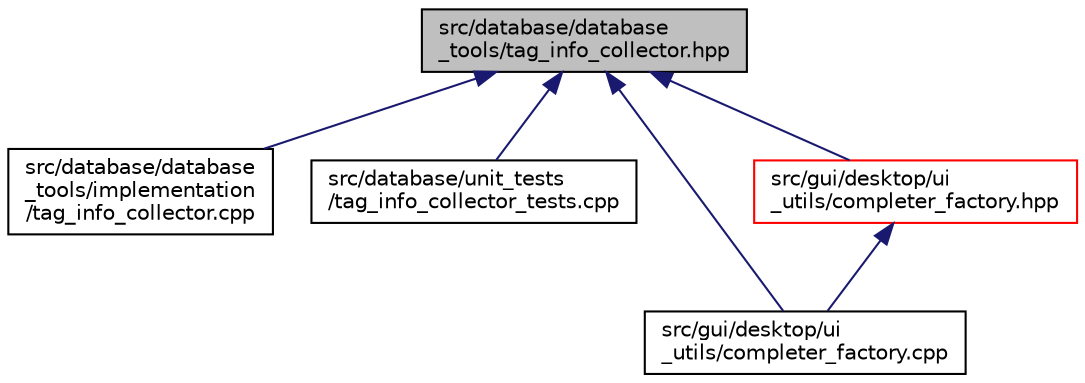 digraph "src/database/database_tools/tag_info_collector.hpp"
{
 // LATEX_PDF_SIZE
  edge [fontname="Helvetica",fontsize="10",labelfontname="Helvetica",labelfontsize="10"];
  node [fontname="Helvetica",fontsize="10",shape=record];
  Node1 [label="src/database/database\l_tools/tag_info_collector.hpp",height=0.2,width=0.4,color="black", fillcolor="grey75", style="filled", fontcolor="black",tooltip=" "];
  Node1 -> Node2 [dir="back",color="midnightblue",fontsize="10",style="solid",fontname="Helvetica"];
  Node2 [label="src/database/database\l_tools/implementation\l/tag_info_collector.cpp",height=0.2,width=0.4,color="black", fillcolor="white", style="filled",URL="$tag__info__collector_8cpp.html",tooltip=" "];
  Node1 -> Node3 [dir="back",color="midnightblue",fontsize="10",style="solid",fontname="Helvetica"];
  Node3 [label="src/database/unit_tests\l/tag_info_collector_tests.cpp",height=0.2,width=0.4,color="black", fillcolor="white", style="filled",URL="$tag__info__collector__tests_8cpp.html",tooltip=" "];
  Node1 -> Node4 [dir="back",color="midnightblue",fontsize="10",style="solid",fontname="Helvetica"];
  Node4 [label="src/gui/desktop/ui\l_utils/completer_factory.cpp",height=0.2,width=0.4,color="black", fillcolor="white", style="filled",URL="$completer__factory_8cpp.html",tooltip=" "];
  Node1 -> Node5 [dir="back",color="midnightblue",fontsize="10",style="solid",fontname="Helvetica"];
  Node5 [label="src/gui/desktop/ui\l_utils/completer_factory.hpp",height=0.2,width=0.4,color="red", fillcolor="white", style="filled",URL="$completer__factory_8hpp.html",tooltip=" "];
  Node5 -> Node4 [dir="back",color="midnightblue",fontsize="10",style="solid",fontname="Helvetica"];
}

